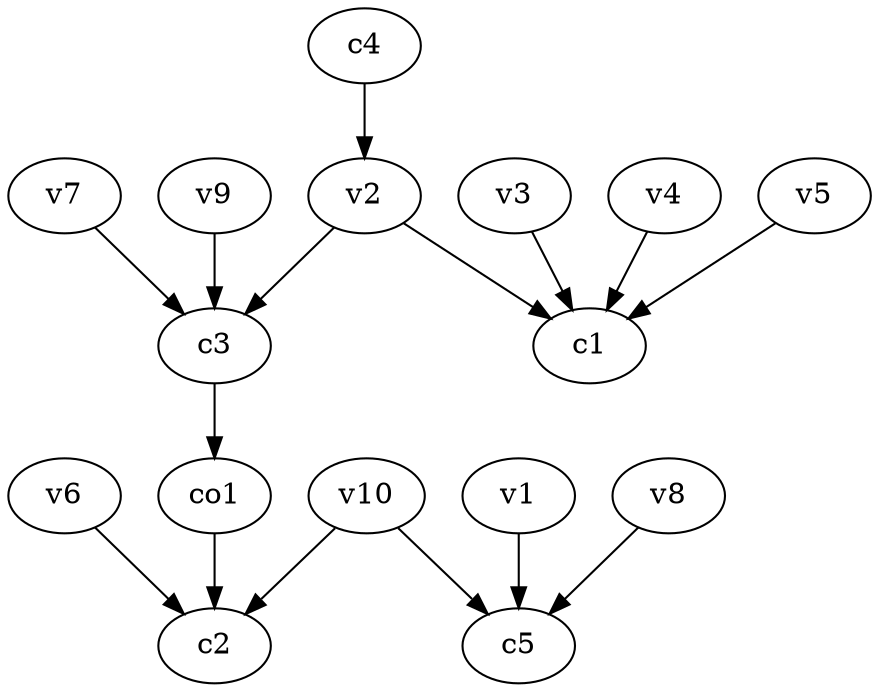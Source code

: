 strict digraph  {
c1;
c2;
c3;
c4;
c5;
v1;
v2;
v3;
v4;
v5;
v6;
v7;
v8;
v9;
v10;
co1;
c3 -> co1  [weight=1];
c4 -> v2  [weight=1];
v1 -> c5  [weight=1];
v2 -> c1  [weight=1];
v2 -> c3  [weight=1];
v3 -> c1  [weight=1];
v4 -> c1  [weight=1];
v5 -> c1  [weight=1];
v6 -> c2  [weight=1];
v7 -> c3  [weight=1];
v8 -> c5  [weight=1];
v9 -> c3  [weight=1];
v10 -> c2  [weight=1];
v10 -> c5  [weight=1];
co1 -> c2  [weight=1];
}
